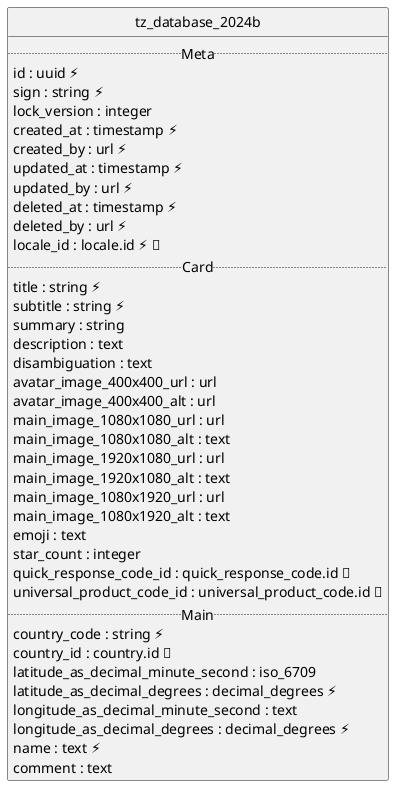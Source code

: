 @startuml uml
skinparam monochrome true
skinparam linetype ortho
hide circle

entity tz_database_2024b {
  .. Meta ..
  id : uuid ⚡
  sign : string ⚡
  lock_version : integer
  created_at : timestamp ⚡
  created_by : url ⚡
  updated_at : timestamp ⚡
  updated_by : url ⚡
  deleted_at : timestamp ⚡
  deleted_by : url ⚡
  locale_id : locale.id ⚡ 🔑
  .. Card ..
  title : string ⚡
  subtitle : string ⚡
  summary : string
  description : text
  disambiguation : text
  avatar_image_400x400_url : url
  avatar_image_400x400_alt : url
  main_image_1080x1080_url : url
  main_image_1080x1080_alt : text
  main_image_1920x1080_url : url
  main_image_1920x1080_alt : text
  main_image_1080x1920_url : url
  main_image_1080x1920_alt : text
  emoji : text
  star_count : integer
  quick_response_code_id : quick_response_code.id 🔑
  universal_product_code_id : universal_product_code.id 🔑
  .. Main ..
  country_code : string ⚡
  country_id : country.id 🔑
  latitude_as_decimal_minute_second : iso_6709
  latitude_as_decimal_degrees : decimal_degrees ⚡
  longitude_as_decimal_minute_second : text
  longitude_as_decimal_degrees : decimal_degrees ⚡
  name : text ⚡
  comment : text
}

@enduml
